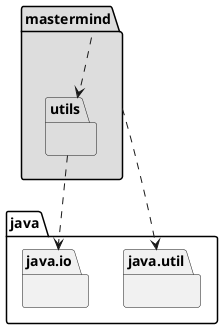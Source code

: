 @startuml
package mastermind #DDDDDD { }
    package java.util{ }
    mastermind .down.> java.util
    mastermind .down.> mastermind.utils

    package mastermind.utils #DDDDDD { }
    package java.io{ }
    mastermind.utils .down.> java.io
@enduml